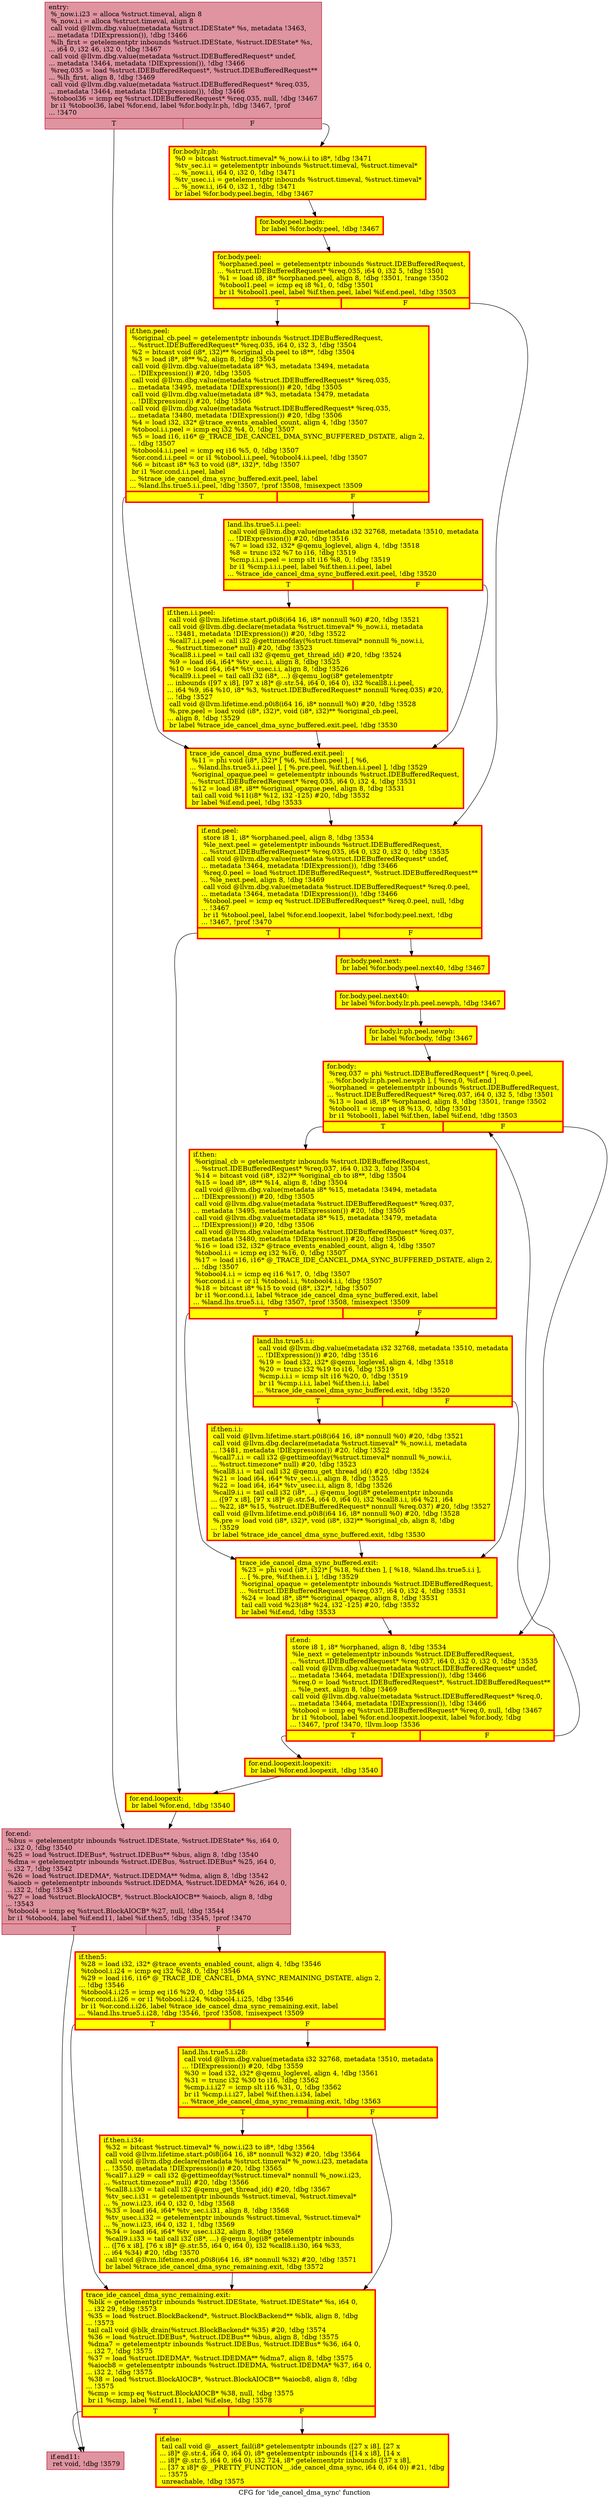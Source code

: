 digraph "CFG for 'ide_cancel_dma_sync' function" {
	label="CFG for 'ide_cancel_dma_sync' function";

	Node0x565092af53d0 [shape=record,color="#b70d28ff", style=filled, fillcolor="#b70d2870",label="{entry:\l  %_now.i.i23 = alloca %struct.timeval, align 8\l  %_now.i.i = alloca %struct.timeval, align 8\l  call void @llvm.dbg.value(metadata %struct.IDEState* %s, metadata !3463,\l... metadata !DIExpression()), !dbg !3466\l  %lh_first = getelementptr inbounds %struct.IDEState, %struct.IDEState* %s,\l... i64 0, i32 46, i32 0, !dbg !3467\l  call void @llvm.dbg.value(metadata %struct.IDEBufferedRequest* undef,\l... metadata !3464, metadata !DIExpression()), !dbg !3466\l  %req.035 = load %struct.IDEBufferedRequest*, %struct.IDEBufferedRequest**\l... %lh_first, align 8, !dbg !3469\l  call void @llvm.dbg.value(metadata %struct.IDEBufferedRequest* %req.035,\l... metadata !3464, metadata !DIExpression()), !dbg !3466\l  %tobool36 = icmp eq %struct.IDEBufferedRequest* %req.035, null, !dbg !3467\l  br i1 %tobool36, label %for.end, label %for.body.lr.ph, !dbg !3467, !prof\l... !3470\l|{<s0>T|<s1>F}}"];
	Node0x565092af53d0:s0 -> Node0x565092b09250;
	Node0x565092af53d0:s1 -> Node0x565092c99da0;
	Node0x565092c99da0 [shape=record,penwidth=3.0, style="filled", color="red", fillcolor="yellow",label="{for.body.lr.ph:                                   \l  %0 = bitcast %struct.timeval* %_now.i.i to i8*, !dbg !3471\l  %tv_sec.i.i = getelementptr inbounds %struct.timeval, %struct.timeval*\l... %_now.i.i, i64 0, i32 0, !dbg !3471\l  %tv_usec.i.i = getelementptr inbounds %struct.timeval, %struct.timeval*\l... %_now.i.i, i64 0, i32 1, !dbg !3471\l  br label %for.body.peel.begin, !dbg !3467\l}"];
	Node0x565092c99da0 -> Node0x565092ad2670;
	Node0x565092ad2670 [shape=record,penwidth=3.0, style="filled", color="red", fillcolor="yellow",label="{for.body.peel.begin:                              \l  br label %for.body.peel, !dbg !3467\l}"];
	Node0x565092ad2670 -> Node0x5650930c3e60;
	Node0x5650930c3e60 [shape=record,penwidth=3.0, style="filled", color="red", fillcolor="yellow",label="{for.body.peel:                                    \l  %orphaned.peel = getelementptr inbounds %struct.IDEBufferedRequest,\l... %struct.IDEBufferedRequest* %req.035, i64 0, i32 5, !dbg !3501\l  %1 = load i8, i8* %orphaned.peel, align 8, !dbg !3501, !range !3502\l  %tobool1.peel = icmp eq i8 %1, 0, !dbg !3501\l  br i1 %tobool1.peel, label %if.then.peel, label %if.end.peel, !dbg !3503\l|{<s0>T|<s1>F}}"];
	Node0x5650930c3e60:s0 -> Node0x5650930ad8e0;
	Node0x5650930c3e60:s1 -> Node0x565092d9dd30;
	Node0x5650930ad8e0 [shape=record,penwidth=3.0, style="filled", color="red", fillcolor="yellow",label="{if.then.peel:                                     \l  %original_cb.peel = getelementptr inbounds %struct.IDEBufferedRequest,\l... %struct.IDEBufferedRequest* %req.035, i64 0, i32 3, !dbg !3504\l  %2 = bitcast void (i8*, i32)** %original_cb.peel to i8**, !dbg !3504\l  %3 = load i8*, i8** %2, align 8, !dbg !3504\l  call void @llvm.dbg.value(metadata i8* %3, metadata !3494, metadata\l... !DIExpression()) #20, !dbg !3505\l  call void @llvm.dbg.value(metadata %struct.IDEBufferedRequest* %req.035,\l... metadata !3495, metadata !DIExpression()) #20, !dbg !3505\l  call void @llvm.dbg.value(metadata i8* %3, metadata !3479, metadata\l... !DIExpression()) #20, !dbg !3506\l  call void @llvm.dbg.value(metadata %struct.IDEBufferedRequest* %req.035,\l... metadata !3480, metadata !DIExpression()) #20, !dbg !3506\l  %4 = load i32, i32* @trace_events_enabled_count, align 4, !dbg !3507\l  %tobool.i.i.peel = icmp eq i32 %4, 0, !dbg !3507\l  %5 = load i16, i16* @_TRACE_IDE_CANCEL_DMA_SYNC_BUFFERED_DSTATE, align 2,\l... !dbg !3507\l  %tobool4.i.i.peel = icmp eq i16 %5, 0, !dbg !3507\l  %or.cond.i.i.peel = or i1 %tobool.i.i.peel, %tobool4.i.i.peel, !dbg !3507\l  %6 = bitcast i8* %3 to void (i8*, i32)*, !dbg !3507\l  br i1 %or.cond.i.i.peel, label\l... %trace_ide_cancel_dma_sync_buffered.exit.peel, label\l... %land.lhs.true5.i.i.peel, !dbg !3507, !prof !3508, !misexpect !3509\l|{<s0>T|<s1>F}}"];
	Node0x5650930ad8e0:s0 -> Node0x5650930ac7b0;
	Node0x5650930ad8e0:s1 -> Node0x565092fe2be0;
	Node0x565092fe2be0 [shape=record,penwidth=3.0, style="filled", color="red", fillcolor="yellow",label="{land.lhs.true5.i.i.peel:                          \l  call void @llvm.dbg.value(metadata i32 32768, metadata !3510, metadata\l... !DIExpression()) #20, !dbg !3516\l  %7 = load i32, i32* @qemu_loglevel, align 4, !dbg !3518\l  %8 = trunc i32 %7 to i16, !dbg !3519\l  %cmp.i.i.i.peel = icmp slt i16 %8, 0, !dbg !3519\l  br i1 %cmp.i.i.i.peel, label %if.then.i.i.peel, label\l... %trace_ide_cancel_dma_sync_buffered.exit.peel, !dbg !3520\l|{<s0>T|<s1>F}}"];
	Node0x565092fe2be0:s0 -> Node0x5650930e7f40;
	Node0x565092fe2be0:s1 -> Node0x5650930ac7b0;
	Node0x5650930e7f40 [shape=record,penwidth=3.0, style="filled", color="red", fillcolor="yellow",label="{if.then.i.i.peel:                                 \l  call void @llvm.lifetime.start.p0i8(i64 16, i8* nonnull %0) #20, !dbg !3521\l  call void @llvm.dbg.declare(metadata %struct.timeval* %_now.i.i, metadata\l... !3481, metadata !DIExpression()) #20, !dbg !3522\l  %call7.i.i.peel = call i32 @gettimeofday(%struct.timeval* nonnull %_now.i.i,\l... %struct.timezone* null) #20, !dbg !3523\l  %call8.i.i.peel = tail call i32 @qemu_get_thread_id() #20, !dbg !3524\l  %9 = load i64, i64* %tv_sec.i.i, align 8, !dbg !3525\l  %10 = load i64, i64* %tv_usec.i.i, align 8, !dbg !3526\l  %call9.i.i.peel = tail call i32 (i8*, ...) @qemu_log(i8* getelementptr\l... inbounds ([97 x i8], [97 x i8]* @.str.54, i64 0, i64 0), i32 %call8.i.i.peel,\l... i64 %9, i64 %10, i8* %3, %struct.IDEBufferedRequest* nonnull %req.035) #20,\l... !dbg !3527\l  call void @llvm.lifetime.end.p0i8(i64 16, i8* nonnull %0) #20, !dbg !3528\l  %.pre.peel = load void (i8*, i32)*, void (i8*, i32)** %original_cb.peel,\l... align 8, !dbg !3529\l  br label %trace_ide_cancel_dma_sync_buffered.exit.peel, !dbg !3530\l}"];
	Node0x5650930e7f40 -> Node0x5650930ac7b0;
	Node0x5650930ac7b0 [shape=record,penwidth=3.0, style="filled", color="red", fillcolor="yellow",label="{trace_ide_cancel_dma_sync_buffered.exit.peel:     \l  %11 = phi void (i8*, i32)* [ %6, %if.then.peel ], [ %6,\l... %land.lhs.true5.i.i.peel ], [ %.pre.peel, %if.then.i.i.peel ], !dbg !3529\l  %original_opaque.peel = getelementptr inbounds %struct.IDEBufferedRequest,\l... %struct.IDEBufferedRequest* %req.035, i64 0, i32 4, !dbg !3531\l  %12 = load i8*, i8** %original_opaque.peel, align 8, !dbg !3531\l  tail call void %11(i8* %12, i32 -125) #20, !dbg !3532\l  br label %if.end.peel, !dbg !3533\l}"];
	Node0x5650930ac7b0 -> Node0x565092d9dd30;
	Node0x565092d9dd30 [shape=record,penwidth=3.0, style="filled", color="red", fillcolor="yellow",label="{if.end.peel:                                      \l  store i8 1, i8* %orphaned.peel, align 8, !dbg !3534\l  %le_next.peel = getelementptr inbounds %struct.IDEBufferedRequest,\l... %struct.IDEBufferedRequest* %req.035, i64 0, i32 0, i32 0, !dbg !3535\l  call void @llvm.dbg.value(metadata %struct.IDEBufferedRequest* undef,\l... metadata !3464, metadata !DIExpression()), !dbg !3466\l  %req.0.peel = load %struct.IDEBufferedRequest*, %struct.IDEBufferedRequest**\l... %le_next.peel, align 8, !dbg !3469\l  call void @llvm.dbg.value(metadata %struct.IDEBufferedRequest* %req.0.peel,\l... metadata !3464, metadata !DIExpression()), !dbg !3466\l  %tobool.peel = icmp eq %struct.IDEBufferedRequest* %req.0.peel, null, !dbg\l... !3467\l  br i1 %tobool.peel, label %for.end.loopexit, label %for.body.peel.next, !dbg\l... !3467, !prof !3470\l|{<s0>T|<s1>F}}"];
	Node0x565092d9dd30:s0 -> Node0x565093101bb0;
	Node0x565092d9dd30:s1 -> Node0x565092cbd290;
	Node0x565092cbd290 [shape=record,penwidth=3.0, style="filled", color="red", fillcolor="yellow",label="{for.body.peel.next:                               \l  br label %for.body.peel.next40, !dbg !3467\l}"];
	Node0x565092cbd290 -> Node0x5650930e2dd0;
	Node0x5650930e2dd0 [shape=record,penwidth=3.0, style="filled", color="red", fillcolor="yellow",label="{for.body.peel.next40:                             \l  br label %for.body.lr.ph.peel.newph, !dbg !3467\l}"];
	Node0x5650930e2dd0 -> Node0x5650930b8410;
	Node0x5650930b8410 [shape=record,penwidth=3.0, style="filled", color="red", fillcolor="yellow",label="{for.body.lr.ph.peel.newph:                        \l  br label %for.body, !dbg !3467\l}"];
	Node0x5650930b8410 -> Node0x565092b096f0;
	Node0x565092b096f0 [shape=record,penwidth=3.0, style="filled", color="red", fillcolor="yellow",label="{for.body:                                         \l  %req.037 = phi %struct.IDEBufferedRequest* [ %req.0.peel,\l... %for.body.lr.ph.peel.newph ], [ %req.0, %if.end ]\l  %orphaned = getelementptr inbounds %struct.IDEBufferedRequest,\l... %struct.IDEBufferedRequest* %req.037, i64 0, i32 5, !dbg !3501\l  %13 = load i8, i8* %orphaned, align 8, !dbg !3501, !range !3502\l  %tobool1 = icmp eq i8 %13, 0, !dbg !3501\l  br i1 %tobool1, label %if.then, label %if.end, !dbg !3503\l|{<s0>T|<s1>F}}"];
	Node0x565092b096f0:s0 -> Node0x565092b09a80;
	Node0x565092b096f0:s1 -> Node0x565092b09af0;
	Node0x565092b09a80 [shape=record,penwidth=3.0, style="filled", color="red", fillcolor="yellow",label="{if.then:                                          \l  %original_cb = getelementptr inbounds %struct.IDEBufferedRequest,\l... %struct.IDEBufferedRequest* %req.037, i64 0, i32 3, !dbg !3504\l  %14 = bitcast void (i8*, i32)** %original_cb to i8**, !dbg !3504\l  %15 = load i8*, i8** %14, align 8, !dbg !3504\l  call void @llvm.dbg.value(metadata i8* %15, metadata !3494, metadata\l... !DIExpression()) #20, !dbg !3505\l  call void @llvm.dbg.value(metadata %struct.IDEBufferedRequest* %req.037,\l... metadata !3495, metadata !DIExpression()) #20, !dbg !3505\l  call void @llvm.dbg.value(metadata i8* %15, metadata !3479, metadata\l... !DIExpression()) #20, !dbg !3506\l  call void @llvm.dbg.value(metadata %struct.IDEBufferedRequest* %req.037,\l... metadata !3480, metadata !DIExpression()) #20, !dbg !3506\l  %16 = load i32, i32* @trace_events_enabled_count, align 4, !dbg !3507\l  %tobool.i.i = icmp eq i32 %16, 0, !dbg !3507\l  %17 = load i16, i16* @_TRACE_IDE_CANCEL_DMA_SYNC_BUFFERED_DSTATE, align 2,\l... !dbg !3507\l  %tobool4.i.i = icmp eq i16 %17, 0, !dbg !3507\l  %or.cond.i.i = or i1 %tobool.i.i, %tobool4.i.i, !dbg !3507\l  %18 = bitcast i8* %15 to void (i8*, i32)*, !dbg !3507\l  br i1 %or.cond.i.i, label %trace_ide_cancel_dma_sync_buffered.exit, label\l... %land.lhs.true5.i.i, !dbg !3507, !prof !3508, !misexpect !3509\l|{<s0>T|<s1>F}}"];
	Node0x565092b09a80:s0 -> Node0x565092472510;
	Node0x565092b09a80:s1 -> Node0x565092cb67f0;
	Node0x565092cb67f0 [shape=record,penwidth=3.0, style="filled", color="red", fillcolor="yellow",label="{land.lhs.true5.i.i:                               \l  call void @llvm.dbg.value(metadata i32 32768, metadata !3510, metadata\l... !DIExpression()) #20, !dbg !3516\l  %19 = load i32, i32* @qemu_loglevel, align 4, !dbg !3518\l  %20 = trunc i32 %19 to i16, !dbg !3519\l  %cmp.i.i.i = icmp slt i16 %20, 0, !dbg !3519\l  br i1 %cmp.i.i.i, label %if.then.i.i, label\l... %trace_ide_cancel_dma_sync_buffered.exit, !dbg !3520\l|{<s0>T|<s1>F}}"];
	Node0x565092cb67f0:s0 -> Node0x565092cb0a80;
	Node0x565092cb67f0:s1 -> Node0x565092472510;
	Node0x565092cb0a80 [shape=record,penwidth=3.0, style="filled", color="red", fillcolor="yellow",label="{if.then.i.i:                                      \l  call void @llvm.lifetime.start.p0i8(i64 16, i8* nonnull %0) #20, !dbg !3521\l  call void @llvm.dbg.declare(metadata %struct.timeval* %_now.i.i, metadata\l... !3481, metadata !DIExpression()) #20, !dbg !3522\l  %call7.i.i = call i32 @gettimeofday(%struct.timeval* nonnull %_now.i.i,\l... %struct.timezone* null) #20, !dbg !3523\l  %call8.i.i = tail call i32 @qemu_get_thread_id() #20, !dbg !3524\l  %21 = load i64, i64* %tv_sec.i.i, align 8, !dbg !3525\l  %22 = load i64, i64* %tv_usec.i.i, align 8, !dbg !3526\l  %call9.i.i = tail call i32 (i8*, ...) @qemu_log(i8* getelementptr inbounds\l... ([97 x i8], [97 x i8]* @.str.54, i64 0, i64 0), i32 %call8.i.i, i64 %21, i64\l... %22, i8* %15, %struct.IDEBufferedRequest* nonnull %req.037) #20, !dbg !3527\l  call void @llvm.lifetime.end.p0i8(i64 16, i8* nonnull %0) #20, !dbg !3528\l  %.pre = load void (i8*, i32)*, void (i8*, i32)** %original_cb, align 8, !dbg\l... !3529\l  br label %trace_ide_cancel_dma_sync_buffered.exit, !dbg !3530\l}"];
	Node0x565092cb0a80 -> Node0x565092472510;
	Node0x565092472510 [shape=record,penwidth=3.0, style="filled", color="red", fillcolor="yellow",label="{trace_ide_cancel_dma_sync_buffered.exit:          \l  %23 = phi void (i8*, i32)* [ %18, %if.then ], [ %18, %land.lhs.true5.i.i ],\l... [ %.pre, %if.then.i.i ], !dbg !3529\l  %original_opaque = getelementptr inbounds %struct.IDEBufferedRequest,\l... %struct.IDEBufferedRequest* %req.037, i64 0, i32 4, !dbg !3531\l  %24 = load i8*, i8** %original_opaque, align 8, !dbg !3531\l  tail call void %23(i8* %24, i32 -125) #20, !dbg !3532\l  br label %if.end, !dbg !3533\l}"];
	Node0x565092472510 -> Node0x565092b09af0;
	Node0x565092b09af0 [shape=record,penwidth=3.0, style="filled", color="red", fillcolor="yellow",label="{if.end:                                           \l  store i8 1, i8* %orphaned, align 8, !dbg !3534\l  %le_next = getelementptr inbounds %struct.IDEBufferedRequest,\l... %struct.IDEBufferedRequest* %req.037, i64 0, i32 0, i32 0, !dbg !3535\l  call void @llvm.dbg.value(metadata %struct.IDEBufferedRequest* undef,\l... metadata !3464, metadata !DIExpression()), !dbg !3466\l  %req.0 = load %struct.IDEBufferedRequest*, %struct.IDEBufferedRequest**\l... %le_next, align 8, !dbg !3469\l  call void @llvm.dbg.value(metadata %struct.IDEBufferedRequest* %req.0,\l... metadata !3464, metadata !DIExpression()), !dbg !3466\l  %tobool = icmp eq %struct.IDEBufferedRequest* %req.0, null, !dbg !3467\l  br i1 %tobool, label %for.end.loopexit.loopexit, label %for.body, !dbg\l... !3467, !prof !3470, !llvm.loop !3536\l|{<s0>T|<s1>F}}"];
	Node0x565092b09af0:s0 -> Node0x565092db56c0;
	Node0x565092b09af0:s1 -> Node0x565092b096f0;
	Node0x565092db56c0 [shape=record,penwidth=3.0, style="filled", color="red", fillcolor="yellow",label="{for.end.loopexit.loopexit:                        \l  br label %for.end.loopexit, !dbg !3540\l}"];
	Node0x565092db56c0 -> Node0x565093101bb0;
	Node0x565093101bb0 [shape=record,penwidth=3.0, style="filled", color="red", fillcolor="yellow",label="{for.end.loopexit:                                 \l  br label %for.end, !dbg !3540\l}"];
	Node0x565093101bb0 -> Node0x565092b09250;
	Node0x565092b09250 [shape=record,color="#b70d28ff", style=filled, fillcolor="#b70d2870",label="{for.end:                                          \l  %bus = getelementptr inbounds %struct.IDEState, %struct.IDEState* %s, i64 0,\l... i32 0, !dbg !3540\l  %25 = load %struct.IDEBus*, %struct.IDEBus** %bus, align 8, !dbg !3540\l  %dma = getelementptr inbounds %struct.IDEBus, %struct.IDEBus* %25, i64 0,\l... i32 7, !dbg !3542\l  %26 = load %struct.IDEDMA*, %struct.IDEDMA** %dma, align 8, !dbg !3542\l  %aiocb = getelementptr inbounds %struct.IDEDMA, %struct.IDEDMA* %26, i64 0,\l... i32 2, !dbg !3543\l  %27 = load %struct.BlockAIOCB*, %struct.BlockAIOCB** %aiocb, align 8, !dbg\l... !3543\l  %tobool4 = icmp eq %struct.BlockAIOCB* %27, null, !dbg !3544\l  br i1 %tobool4, label %if.end11, label %if.then5, !dbg !3545, !prof !3470\l|{<s0>T|<s1>F}}"];
	Node0x565092b09250:s0 -> Node0x565092aead80;
	Node0x565092b09250:s1 -> Node0x5650924725f0;
	Node0x5650924725f0 [shape=record,penwidth=3.0, style="filled", color="red", fillcolor="yellow",label="{if.then5:                                         \l  %28 = load i32, i32* @trace_events_enabled_count, align 4, !dbg !3546\l  %tobool.i.i24 = icmp eq i32 %28, 0, !dbg !3546\l  %29 = load i16, i16* @_TRACE_IDE_CANCEL_DMA_SYNC_REMAINING_DSTATE, align 2,\l... !dbg !3546\l  %tobool4.i.i25 = icmp eq i16 %29, 0, !dbg !3546\l  %or.cond.i.i26 = or i1 %tobool.i.i24, %tobool4.i.i25, !dbg !3546\l  br i1 %or.cond.i.i26, label %trace_ide_cancel_dma_sync_remaining.exit, label\l... %land.lhs.true5.i.i28, !dbg !3546, !prof !3508, !misexpect !3509\l|{<s0>T|<s1>F}}"];
	Node0x5650924725f0:s0 -> Node0x565092caeed0;
	Node0x5650924725f0:s1 -> Node0x565092cade10;
	Node0x565092cade10 [shape=record,penwidth=3.0, style="filled", color="red", fillcolor="yellow",label="{land.lhs.true5.i.i28:                             \l  call void @llvm.dbg.value(metadata i32 32768, metadata !3510, metadata\l... !DIExpression()) #20, !dbg !3559\l  %30 = load i32, i32* @qemu_loglevel, align 4, !dbg !3561\l  %31 = trunc i32 %30 to i16, !dbg !3562\l  %cmp.i.i.i27 = icmp slt i16 %31, 0, !dbg !3562\l  br i1 %cmp.i.i.i27, label %if.then.i.i34, label\l... %trace_ide_cancel_dma_sync_remaining.exit, !dbg !3563\l|{<s0>T|<s1>F}}"];
	Node0x565092cade10:s0 -> Node0x565092472b50;
	Node0x565092cade10:s1 -> Node0x565092caeed0;
	Node0x565092472b50 [shape=record,penwidth=3.0, style="filled", color="red", fillcolor="yellow",label="{if.then.i.i34:                                    \l  %32 = bitcast %struct.timeval* %_now.i.i23 to i8*, !dbg !3564\l  call void @llvm.lifetime.start.p0i8(i64 16, i8* nonnull %32) #20, !dbg !3564\l  call void @llvm.dbg.declare(metadata %struct.timeval* %_now.i.i23, metadata\l... !3550, metadata !DIExpression()) #20, !dbg !3565\l  %call7.i.i29 = call i32 @gettimeofday(%struct.timeval* nonnull %_now.i.i23,\l... %struct.timezone* null) #20, !dbg !3566\l  %call8.i.i30 = tail call i32 @qemu_get_thread_id() #20, !dbg !3567\l  %tv_sec.i.i31 = getelementptr inbounds %struct.timeval, %struct.timeval*\l... %_now.i.i23, i64 0, i32 0, !dbg !3568\l  %33 = load i64, i64* %tv_sec.i.i31, align 8, !dbg !3568\l  %tv_usec.i.i32 = getelementptr inbounds %struct.timeval, %struct.timeval*\l... %_now.i.i23, i64 0, i32 1, !dbg !3569\l  %34 = load i64, i64* %tv_usec.i.i32, align 8, !dbg !3569\l  %call9.i.i33 = tail call i32 (i8*, ...) @qemu_log(i8* getelementptr inbounds\l... ([76 x i8], [76 x i8]* @.str.55, i64 0, i64 0), i32 %call8.i.i30, i64 %33,\l... i64 %34) #20, !dbg !3570\l  call void @llvm.lifetime.end.p0i8(i64 16, i8* nonnull %32) #20, !dbg !3571\l  br label %trace_ide_cancel_dma_sync_remaining.exit, !dbg !3572\l}"];
	Node0x565092472b50 -> Node0x565092caeed0;
	Node0x565092caeed0 [shape=record,penwidth=3.0, style="filled", color="red", fillcolor="yellow",label="{trace_ide_cancel_dma_sync_remaining.exit:         \l  %blk = getelementptr inbounds %struct.IDEState, %struct.IDEState* %s, i64 0,\l... i32 29, !dbg !3573\l  %35 = load %struct.BlockBackend*, %struct.BlockBackend** %blk, align 8, !dbg\l... !3573\l  tail call void @blk_drain(%struct.BlockBackend* %35) #20, !dbg !3574\l  %36 = load %struct.IDEBus*, %struct.IDEBus** %bus, align 8, !dbg !3575\l  %dma7 = getelementptr inbounds %struct.IDEBus, %struct.IDEBus* %36, i64 0,\l... i32 7, !dbg !3575\l  %37 = load %struct.IDEDMA*, %struct.IDEDMA** %dma7, align 8, !dbg !3575\l  %aiocb8 = getelementptr inbounds %struct.IDEDMA, %struct.IDEDMA* %37, i64 0,\l... i32 2, !dbg !3575\l  %38 = load %struct.BlockAIOCB*, %struct.BlockAIOCB** %aiocb8, align 8, !dbg\l... !3575\l  %cmp = icmp eq %struct.BlockAIOCB* %38, null, !dbg !3575\l  br i1 %cmp, label %if.end11, label %if.else, !dbg !3578\l|{<s0>T|<s1>F}}"];
	Node0x565092caeed0:s0 -> Node0x565092aead80;
	Node0x565092caeed0:s1 -> Node0x565092aec480;
	Node0x565092aec480 [shape=record,penwidth=3.0, style="filled", color="red", fillcolor="yellow",label="{if.else:                                          \l  tail call void @__assert_fail(i8* getelementptr inbounds ([27 x i8], [27 x\l... i8]* @.str.4, i64 0, i64 0), i8* getelementptr inbounds ([14 x i8], [14 x\l... i8]* @.str.5, i64 0, i64 0), i32 724, i8* getelementptr inbounds ([37 x i8],\l... [37 x i8]* @__PRETTY_FUNCTION__.ide_cancel_dma_sync, i64 0, i64 0)) #21, !dbg\l... !3575\l  unreachable, !dbg !3575\l}"];
	Node0x565092aead80 [shape=record,color="#b70d28ff", style=filled, fillcolor="#b70d2870",label="{if.end11:                                         \l  ret void, !dbg !3579\l}"];
}
